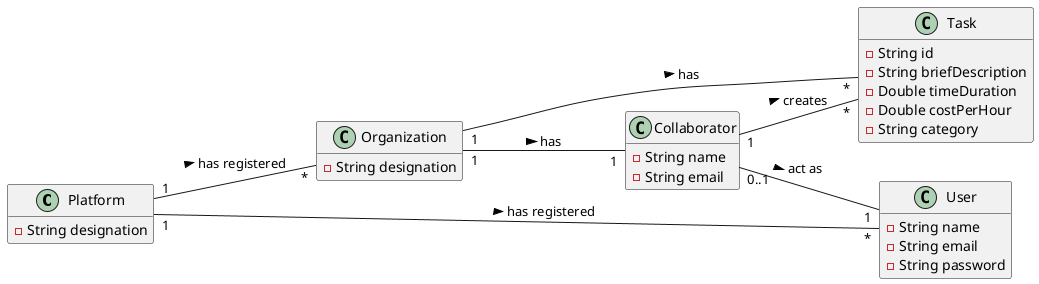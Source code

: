 @startuml

hide methods
left to right direction

class Platform {
  -String designation
}

class Organization {
  -String designation
}

class User {
  -String name
  -String email
  -String password
}

class Collaborator {
  -String name
  -String email
}

class Task {
  -String id
  -String briefDescription
  -Double timeDuration
  -Double costPerHour
  -String category
}

Platform "1" -- "*" Organization : has registered >
Platform "1" -- "*" User : has registered >

Organization "1" -- "1" Collaborator: has >
Organization "1" -- "*" Task : has >

Collaborator "0..1" -- "1" User : act as >
Collaborator "1" -- "*" Task : creates >
@enduml
